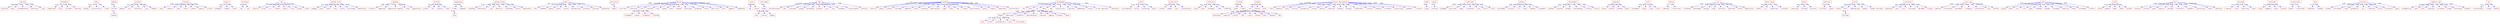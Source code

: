 strict digraph  {
	hatred	 [color=red,
		fontname=courier,
		shape=box];
	realized	 [color=red,
		fontname=courier,
		shape=box];
	hatred -> realized	 [color=blue,
		xlabel=0.02];
	back	 [color=red,
		fontname=courier,
		shape=box];
	hatred -> back	 [color=blue,
		xlabel=0.02];
	contemplating	 [color=red,
		fontname=courier,
		shape=box];
	hatred -> contemplating	 [color=blue,
		xlabel=0.02];
	entertain	 [color=red,
		fontname=courier,
		shape=box];
	hatred -> entertain	 [color=blue,
		xlabel=0.15];
	way	 [color=red,
		fontname=courier,
		shape=box];
	hatred -> way	 [color=blue,
		xlabel=0.02];
	attendants	 [color=red,
		fontname=courier,
		shape=box];
	depressed	 [color=red,
		fontname=courier,
		shape=box];
	attendants -> depressed	 [color=blue,
		xlabel=0.25];
	also	 [color=red,
		fontname=courier,
		shape=box];
	attendants -> also	 [color=blue,
		xlabel=0.1];
	incident	 [color=red,
		fontname=courier,
		shape=box];
	attendants -> incident	 [color=blue,
		xlabel=0.26];
	hearing	 [color=red,
		fontname=courier,
		shape=box];
	attendants -> hearing	 [color=blue,
		xlabel=0.13];
	manu	 [color=red,
		fontname=courier,
		shape=box];
	kalpas	 [color=red,
		fontname=courier,
		shape=box];
	manu -> kalpas	 [color=blue,
		xlabel=0.22];
	successfully	 [color=red,
		fontname=courier,
		shape=box];
	manu -> successfully	 [color=blue,
		xlabel=0.13];
	ruled	 [color=red,
		fontname=courier,
		shape=box];
	manu -> ruled	 [color=blue,
		xlabel=0.15];
	yaksha	 [color=red,
		fontname=courier,
		shape=box];
	killed	 [color=red,
		fontname=courier,
		shape=box];
	yaksha -> killed	 [color=blue,
		xlabel=0.02];
	however	 [color=red,
		fontname=courier,
		shape=box];
	killed -> however	 [color=blue,
		xlabel=0.1];
	brother	 [color=red,
		fontname=courier,
		shape=box];
	degree	 [color=red,
		fontname=courier,
		shape=box];
	brother -> degree	 [color=blue,
		xlabel=0.12];
	win	 [color=red,
		fontname=courier,
		shape=box];
	brother -> win	 [color=blue,
		xlabel=0.37];
	attention	 [color=red,
		fontname=courier,
		shape=box];
	brother -> attention	 [color=blue,
		xlabel=0.06];
	aim	 [color=red,
		fontname=courier,
		shape=box];
	brother -> aim	 [color=blue,
		xlabel=0.13];
	moment	 [color=red,
		fontname=courier,
		shape=box];
	brother -> moment	 [color=blue,
		xlabel=0.04];
	throne	 [color=red,
		fontname=courier,
		shape=box];
	eyes	 [color=red,
		fontname=courier,
		shape=box];
	throne -> eyes	 [color=blue,
		xlabel=0.04];
	"'\x93just'"	 [color=red,
		fontname=courier,
		shape=box];
	throne -> "'\x93just'"	 [color=blue,
		xlabel=0.03];
	dear	 [color=red,
		fontname=courier,
		shape=box];
	throne -> dear	 [color=blue,
		xlabel=0.06];
	tears	 [color=red,
		fontname=courier,
		shape=box];
	throne -> tears	 [color=blue,
		xlabel=0.04];
	cannot	 [color=red,
		fontname=courier,
		shape=box];
	throne -> cannot	 [color=blue,
		xlabel=0.02];
	aspire	 [color=red,
		fontname=courier,
		shape=box];
	throne -> aspire	 [color=blue,
		xlabel=0.06];
	filled	 [color=red,
		fontname=courier,
		shape=box];
	throne -> filled	 [color=blue,
		xlabel=0.18];
	nuances	 [color=red,
		fontname=courier,
		shape=box];
	almighty	 [color=red,
		fontname=courier,
		shape=box];
	nuances -> almighty	 [color=blue,
		xlabel=0.03];
	taught	 [color=red,
		fontname=courier,
		shape=box];
	nuances -> taught	 [color=blue,
		xlabel=0.17];
	reach	 [color=red,
		fontname=courier,
		shape=box];
	nuances -> reach	 [color=blue,
		xlabel=0.02];
	solution	 [color=red,
		fontname=courier,
		shape=box];
	was	 [color=red,
		fontname=courier,
		shape=box];
	solution -> was	 [color=blue,
		xlabel=0.01];
	war	 [color=red,
		fontname=courier,
		shape=box];
	solution -> war	 [color=blue,
		xlabel=0.13];
	lap	 [color=red,
		fontname=courier,
		shape=box];
	desire	 [color=red,
		fontname=courier,
		shape=box];
	lap -> desire	 [color=blue,
		xlabel=0.01];
	tried	 [color=red,
		fontname=courier,
		shape=box];
	lap -> tried	 [color=blue,
		xlabel=0.01];
	sit	 [color=red,
		fontname=courier,
		shape=box];
	lap -> sit	 [color=blue,
		xlabel=0.02];
	father	 [color=red,
		fontname=courier,
		shape=box];
	lap -> father	 [color=blue,
		xlabel=0.02];
	years	 [color=red,
		fontname=courier,
		shape=box];
	lap -> years	 [color=blue,
		xlabel=0.01];
	five	 [color=red,
		fontname=courier,
		shape=box];
	lap -> five	 [color=blue,
		xlabel=0.01];
	along	 [color=red,
		fontname=courier,
		shape=box];
	lap -> along	 [color=blue,
		xlabel=0.13];
	climb	 [color=red,
		fontname=courier,
		shape=box];
	lap -> climb	 [color=blue,
		xlabel=0.01];
	"supreme lord"	 [color=red,
		fontname=courier,
		shape=box];
	engage	 [color=red,
		fontname=courier,
		shape=box];
	"supreme lord" -> engage	 [color=blue,
		xlabel=0.2];
	wish	 [color=red,
		fontname=courier,
		shape=box];
	"supreme lord" -> wish	 [color=blue,
		xlabel=0.03];
	least	 [color=red,
		fontname=courier,
		shape=box];
	"supreme lord" -> least	 [color=blue,
		xlabel=0.02];
	next	 [color=red,
		fontname=courier,
		shape=box];
	"supreme lord" -> next	 [color=blue,
		xlabel=0.02];
	birth	 [color=red,
		fontname=courier,
		shape=box];
	"supreme lord" -> birth	 [color=blue,
		xlabel=0.03];
	privilege	 [color=red,
		fontname=courier,
		shape=box];
	"supreme lord" -> privilege	 [color=blue,
		xlabel=0.06];
	meditation	 [color=red,
		fontname=courier,
		shape=box];
	"supreme lord" -> meditation	 [color=blue,
		xlabel=0.19];
	yakshas	 [color=red,
		fontname=courier,
		shape=box];
	inimical	 [color=red,
		fontname=courier,
		shape=box];
	yakshas -> inimical	 [color=blue,
		xlabel=0.02];
	appeared	 [color=red,
		fontname=courier,
		shape=box];
	yakshas -> appeared	 [color=blue,
		xlabel=0.02];
	"aggression towards"	 [color=red,
		fontname=courier,
		shape=box];
	yakshas -> "aggression towards"	 [color=blue,
		xlabel=0.02];
	stop	 [color=red,
		fontname=courier,
		shape=box];
	yakshas -> stop	 [color=blue,
		xlabel=0.15];
	aggression	 [color=red,
		fontname=courier,
		shape=box];
	yakshas -> aggression	 [color=blue,
		xlabel=0.02];
	inflate	 [color=red,
		fontname=courier,
		shape=box];
	pride	 [color=red,
		fontname=courier,
		shape=box];
	inflate -> pride	 [color=blue,
		xlabel=0.01];
	let	 [color=red,
		fontname=courier,
		shape=box];
	inflate -> let	 [color=blue,
		xlabel=0.13];
	praise	 [color=red,
		fontname=courier,
		shape=box];
	inflate -> praise	 [color=blue,
		xlabel=0.02];
	time	 [color=red,
		fontname=courier,
		shape=box];
	inflate -> time	 [color=blue,
		xlabel=0.01];
	equanimity	 [color=red,
		fontname=courier,
		shape=box];
	frame	 [color=red,
		fontname=courier,
		shape=box];
	equanimity -> frame	 [color=blue,
		xlabel=0.16];
	command	 [color=red,
		fontname=courier,
		shape=box];
	equanimity -> command	 [color=blue,
		xlabel=0.03];
	ones	 [color=red,
		fontname=courier,
		shape=box];
	frame -> ones	 [color=blue,
		xlabel=0.14];
	"supreme being"	 [color=red,
		fontname=courier,
		shape=box];
	standing	 [color=red,
		fontname=courier,
		shape=box];
	"supreme being" -> standing	 [color=blue,
		xlabel=0.11];
	motionless	 [color=red,
		fontname=courier,
		shape=box];
	"supreme being" -> motionless	 [color=blue,
		xlabel=0.02];
	leg	 [color=red,
		fontname=courier,
		shape=box];
	"supreme being" -> leg	 [color=blue,
		xlabel=0.02];
	material	 [color=red,
		fontname=courier,
		shape=box];
	"supreme being" -> material	 [color=blue,
		xlabel=0.01];
	withdrawn	 [color=red,
		fontname=courier,
		shape=box];
	"supreme being" -> withdrawn	 [color=blue,
		xlabel=0.02];
	world	 [color=red,
		fontname=courier,
		shape=box];
	"supreme being" -> world	 [color=blue,
		xlabel=0.01];
	meditated	 [color=red,
		fontname=courier,
		shape=box];
	"supreme being" -> meditated	 [color=blue,
		xlabel=0.02];
	wider	 [color=red,
		fontname=courier,
		shape=box];
	did	 [color=red,
		fontname=courier,
		shape=box];
	wider -> did	 [color=blue,
		xlabel=0.31];
	endowed	 [color=red,
		fontname=courier,
		shape=box];
	wider -> endowed	 [color=blue,
		xlabel=0.11];
	peace	 [color=red,
		fontname=courier,
		shape=box];
	wider -> peace	 [color=blue,
		xlabel=0.13];
	value	 [color=red,
		fontname=courier,
		shape=box];
	wider -> value	 [color=blue,
		xlabel=0.04];
	choice	 [color=red,
		fontname=courier,
		shape=box];
	wider -> choice	 [color=blue,
		xlabel=0.09];
	perspective	 [color=red,
		fontname=courier,
		shape=box];
	wider -> perspective	 [color=blue,
		xlabel=0.04];
	previous	 [color=red,
		fontname=courier,
		shape=box];
	wider -> previous	 [color=blue,
		xlabel=0.03];
	grieved	 [color=red,
		fontname=courier,
		shape=box];
	wider -> grieved	 [color=blue,
		xlabel=0.09];
	misplaced	 [color=red,
		fontname=courier,
		shape=box];
	wider -> misplaced	 [color=blue,
		xlabel=0.11];
	partiality	 [color=red,
		fontname=courier,
		shape=box];
	angry	 [color=red,
		fontname=courier,
		shape=box];
	partiality -> angry	 [color=blue,
		xlabel=0.15];
	dhruva	 [color=red,
		fontname=courier,
		shape=box];
	"lord hari"	 [color=red,
		fontname=courier,
		shape=box];
	dhruva -> "lord hari"	 [color=blue,
		xlabel=0.26];
	receiving	 [color=red,
		fontname=courier,
		shape=box];
	dhruva -> receiving	 [color=blue,
		xlabel=0.2];
	star	 [color=red,
		fontname=courier,
		shape=box];
	dhruva -> star	 [color=blue,
		xlabel=0.23];
	started	 [color=red,
		fontname=courier,
		shape=box];
	dhruva -> started	 [color=blue,
		xlabel=0.27];
	sky	 [color=red,
		fontname=courier,
		shape=box];
	dhruva -> sky	 [color=blue,
		xlabel=0.36];
	known	 [color=red,
		fontname=courier,
		shape=box];
	dhruva -> known	 [color=blue,
		xlabel=0.22];
	pole	 [color=red,
		fontname=courier,
		shape=box];
	dhruva -> pole	 [color=blue,
		xlabel=0.33];
	became	 [color=red,
		fontname=courier,
		shape=box];
	dhruva -> became	 [color=blue,
		xlabel=0.18];
	blessings	 [color=red,
		fontname=courier,
		shape=box];
	dhruva -> blessings	 [color=blue,
		xlabel=0.34];
	promised	 [color=red,
		fontname=courier,
		shape=box];
	dhruva -> promised	 [color=blue,
		xlabel=0.01];
	north	 [color=red,
		fontname=courier,
		shape=box];
	dhruva -> north	 [color=blue,
		xlabel=0.35];
	"pole star"	 [color=red,
		fontname=courier,
		shape=box];
	dhruva -> "pole star"	 [color=blue,
		xlabel=0.26];
	ever	 [color=red,
		fontname=courier,
		shape=box];
	dhruva -> ever	 [color=blue,
		xlabel=0.04];
	appears	 [color=red,
		fontname=courier,
		shape=box];
	dhruva -> appears	 [color=blue,
		xlabel=0.27];
	homewards	 [color=red,
		fontname=courier,
		shape=box];
	dhruva -> homewards	 [color=blue,
		xlabel=0.37];
	firmament	 [color=red,
		fontname=courier,
		shape=box];
	star -> firmament	 [color=blue,
		xlabel=0.02];
	honour	 [color=red,
		fontname=courier,
		shape=box];
	star -> honour	 [color=blue,
		xlabel=0.01];
	brightest	 [color=red,
		fontname=courier,
		shape=box];
	star -> brightest	 [color=blue,
		xlabel=0.02];
	shining	 [color=red,
		fontname=courier,
		shape=box];
	star -> shining	 [color=blue,
		xlabel=0.02];
	suniti	 [color=red,
		fontname=courier,
		shape=box];
	two	 [color=red,
		fontname=courier,
		shape=box];
	suniti -> two	 [color=blue,
		xlabel=0.08];
	wives	 [color=red,
		fontname=courier,
		shape=box];
	suniti -> wives	 [color=blue,
		xlabel=0.01];
	"'suniti\x92s'"	 [color=red,
		fontname=courier,
		shape=box];
	might	 [color=red,
		fontname=courier,
		shape=box];
	"'suniti\x92s'" -> might	 [color=blue,
		xlabel=0.03];
	had	 [color=red,
		fontname=courier,
		shape=box];
	might -> had	 [color=blue,
		xlabel=0.08];
	reality	 [color=red,
		fontname=courier,
		shape=box];
	might -> reality	 [color=blue,
		xlabel=0.08];
	appear	 [color=red,
		fontname=courier,
		shape=box];
	might -> appear	 [color=blue,
		xlabel=0.07];
	age	 [color=red,
		fontname=courier,
		shape=box];
	disinterested	 [color=red,
		fontname=courier,
		shape=box];
	age -> disinterested	 [color=blue,
		xlabel=0.05];
	boy	 [color=red,
		fontname=courier,
		shape=box];
	age -> boy	 [color=blue,
		xlabel=0.19];
	everyone	 [color=red,
		fontname=courier,
		shape=box];
	age -> everyone	 [color=blue,
		xlabel=0.02];
	young	 [color=red,
		fontname=courier,
		shape=box];
	age -> young	 [color=blue,
		xlabel=0.04];
	ascending	 [color=red,
		fontname=courier,
		shape=box];
	age -> ascending	 [color=blue,
		xlabel=0.07];
	placed	 [color=red,
		fontname=courier,
		shape=box];
	age -> placed	 [color=blue,
		xlabel=0.06];
	see	 [color=red,
		fontname=courier,
		shape=box];
	age -> see	 [color=blue,
		xlabel=0.02];
	won	 [color=red,
		fontname=courier,
		shape=box];
	age -> won	 [color=blue,
		xlabel=0.05];
	elephant	 [color=red,
		fontname=courier,
		shape=box];
	age -> elephant	 [color=blue,
		xlabel=0.05];
	inconceivable	 [color=red,
		fontname=courier,
		shape=box];
	age -> inconceivable	 [color=blue,
		xlabel=0.05];
	glories	 [color=red,
		fontname=courier,
		shape=box];
	age -> glories	 [color=blue,
		xlabel=0.04];
	narada	 [color=red,
		fontname=courier,
		shape=box];
	control	 [color=red,
		fontname=courier,
		shape=box];
	narada -> control	 [color=blue,
		xlabel=0.14];
	repair	 [color=red,
		fontname=courier,
		shape=box];
	narada -> repair	 [color=blue,
		xlabel=0.02];
	senses	 [color=red,
		fontname=courier,
		shape=box];
	narada -> senses	 [color=blue,
		xlabel=0.03];
	followed	 [color=red,
		fontname=courier,
		shape=box];
	narada -> followed	 [color=blue,
		xlabel=0.02];
	complete	 [color=red,
		fontname=courier,
		shape=box];
	narada -> complete	 [color=blue,
		xlabel=0.02];
	holy	 [color=red,
		fontname=courier,
		shape=box];
	narada -> holy	 [color=blue,
		xlabel=0.02];
	reaching	 [color=red,
		fontname=courier,
		shape=box];
	narada -> reaching	 [color=blue,
		xlabel=0.02];
	destination	 [color=red,
		fontname=courier,
		shape=box];
	narada -> destination	 [color=blue,
		xlabel=0.02];
	sage	 [color=red,
		fontname=courier,
		shape=box];
	narada -> sage	 [color=blue,
		xlabel=0.02];
	took	 [color=red,
		fontname=courier,
		shape=box];
	narada -> took	 [color=blue,
		xlabel=0.03];
	due	 [color=red,
		fontname=courier,
		shape=box];
	narada -> due	 [color=blue,
		xlabel=0.03];
	leave	 [color=red,
		fontname=courier,
		shape=box];
	narada -> leave	 [color=blue,
		xlabel=0.02];
	meticulously	 [color=red,
		fontname=courier,
		shape=box];
	narada -> meticulously	 [color=blue,
		xlabel=0.02];
	place	 [color=red,
		fontname=courier,
		shape=box];
	narada -> place	 [color=blue,
		xlabel=0.02];
	respect	 [color=red,
		fontname=courier,
		shape=box];
	narada -> respect	 [color=blue,
		xlabel=0.03];
	meditates	 [color=red,
		fontname=courier,
		shape=box];
	narada -> meditates	 [color=blue,
		xlabel=0.02];
	instructions	 [color=red,
		fontname=courier,
		shape=box];
	narada -> instructions	 [color=blue,
		xlabel=0.02];
	uttanapada	 [color=red,
		fontname=courier,
		shape=box];
	son	 [color=red,
		fontname=courier,
		shape=box];
	uttanapada -> son	 [color=blue,
		xlabel=0.02];
	born	 [color=red,
		fontname=courier,
		shape=box];
	uttanapada -> born	 [color=blue,
		xlabel=0.01];
	go	 [color=red,
		fontname=courier,
		shape=box];
	uttanapada -> go	 [color=blue,
		xlabel=0.14];
	hope	 [color=red,
		fontname=courier,
		shape=box];
	uttanapada -> hope	 [color=blue,
		xlabel=0.01];
	may	 [color=red,
		fontname=courier,
		shape=box];
	uttanapada -> may	 [color=blue,
		xlabel=0.01];
	austerities	 [color=red,
		fontname=courier,
		shape=box];
	uttanapada -> austerities	 [color=blue,
		xlabel=0.03];
	reaction	 [color=red,
		fontname=courier,
		shape=box];
	uttanapada -> reaction	 [color=blue,
		xlabel=0.04];
	madhuvana	 [color=red,
		fontname=courier,
		shape=box];
	uttanapada -> madhuvana	 [color=blue,
		xlabel=0.01];
	severe	 [color=red,
		fontname=courier,
		shape=box];
	uttanapada -> severe	 [color=blue,
		xlabel=0.01];
	"silent spectator"	 [color=red,
		fontname=courier,
		shape=box];
	uttanapada -> "silent spectator"	 [color=blue,
		xlabel=0.02];
	spectator	 [color=red,
		fontname=courier,
		shape=box];
	uttanapada -> spectator	 [color=blue,
		xlabel=0.03];
	rebuke	 [color=red,
		fontname=courier,
		shape=box];
	go -> rebuke	 [color=blue,
		xlabel=0.02];
	impressed	 [color=red,
		fontname=courier,
		shape=box];
	go -> impressed	 [color=blue,
		xlabel=0.01];
	steadfast	 [color=red,
		fontname=courier,
		shape=box];
	go -> steadfast	 [color=blue,
		xlabel=0.01];
	determination	 [color=red,
		fontname=courier,
		shape=box];
	go -> determination	 [color=blue,
		xlabel=0.01];
	advised	 [color=red,
		fontname=courier,
		shape=box];
	go -> advised	 [color=blue,
		xlabel=0.01];
	yamuna	 [color=red,
		fontname=courier,
		shape=box];
	go -> yamuna	 [color=blue,
		xlabel=0.01];
	without	 [color=red,
		fontname=courier,
		shape=box];
	go -> without	 [color=blue,
		xlabel=0.03];
	banks	 [color=red,
		fontname=courier,
		shape=box];
	go -> banks	 [color=blue,
		xlabel=0.02];
	fear	 [color=red,
		fontname=courier,
		shape=box];
	rebuke -> fear	 [color=blue,
		xlabel=0.17];
	silent	 [color=red,
		fontname=courier,
		shape=box];
	rebuke -> silent	 [color=blue,
		xlabel=0.18];
	cantankerous	 [color=red,
		fontname=courier,
		shape=box];
	rebuke -> cantankerous	 [color=blue,
		xlabel=0.14];
	wife	 [color=red,
		fontname=courier,
		shape=box];
	rebuke -> wife	 [color=blue,
		xlabel=0.23];
	"'surichi\x92s'"	 [color=red,
		fontname=courier,
		shape=box];
	rebuke -> "'surichi\x92s'"	 [color=blue,
		xlabel=0.19];
	sense	 [color=red,
		fontname=courier,
		shape=box];
	instrumental	 [color=red,
		fontname=courier,
		shape=box];
	sense -> instrumental	 [color=blue,
		xlabel=0.14];
	exile	 [color=red,
		fontname=courier,
		shape=box];
	sense -> exile	 [color=blue,
		xlabel=0.14];
	suffering	 [color=red,
		fontname=courier,
		shape=box];
	sense -> suffering	 [color=blue,
		xlabel=0.24];
	guilt	 [color=red,
		fontname=courier,
		shape=box];
	sense -> guilt	 [color=blue,
		xlabel=0.19];
	priyavrata	 [color=red,
		fontname=courier,
		shape=box];
	vishnu	 [color=red,
		fontname=courier,
		shape=box];
	priyavrata -> vishnu	 [color=blue,
		xlabel=0.02];
	named	 [color=red,
		fontname=courier,
		shape=box];
	priyavrata -> named	 [color=blue,
		xlabel=0.13];
	sons	 [color=red,
		fontname=courier,
		shape=box];
	priyavrata -> sons	 [color=blue,
		xlabel=0.02];
	incarnations	 [color=red,
		fontname=courier,
		shape=box];
	priyavrata -> incarnations	 [color=blue,
		xlabel=0.02];
	affection	 [color=red,
		fontname=courier,
		shape=box];
	help	 [color=red,
		fontname=courier,
		shape=box];
	affection -> help	 [color=blue,
		xlabel=0.01];
	show	 [color=red,
		fontname=courier,
		shape=box];
	affection -> show	 [color=blue,
		xlabel=0.11];
	attempts	 [color=red,
		fontname=courier,
		shape=box];
	affection -> attempts	 [color=blue,
		xlabel=0.01];
	come	 [color=red,
		fontname=courier,
		shape=box];
	affection -> come	 [color=blue,
		xlabel=0.02];
	fondling	 [color=red,
		fontname=courier,
		shape=box];
	affection -> fondling	 [color=blue,
		xlabel=0.01];
	fortune	 [color=red,
		fontname=courier,
		shape=box];
	good	 [color=red,
		fontname=courier,
		shape=box];
	fortune -> good	 [color=blue,
		xlabel=0.05];
	right	 [color=red,
		fontname=courier,
		shape=box];
	fortune -> right	 [color=blue,
		xlabel=0.01];
	uttama	 [color=red,
		fontname=courier,
		shape=box];
	one	 [color=red,
		fontname=courier,
		shape=box];
	uttama -> one	 [color=blue,
		xlabel=0.08];
	thorny	 [color=red,
		fontname=courier,
		shape=box];
	uttama -> thorny	 [color=blue,
		xlabel=0.01];
	were	 [color=red,
		fontname=courier,
		shape=box];
	uttama -> were	 [color=blue,
		xlabel=0.01];
	withstand	 [color=red,
		fontname=courier,
		shape=box];
	one -> withstand	 [color=blue,
		xlabel=0.02];
	capacity	 [color=red,
		fontname=courier,
		shape=box];
	one -> capacity	 [color=blue,
		xlabel=0.03];
	chosen	 [color=red,
		fontname=courier,
		shape=box];
	one -> chosen	 [color=blue,
		xlabel=0.02];
	bed	 [color=red,
		fontname=courier,
		shape=box];
	one -> bed	 [color=blue,
		xlabel=0.03];
	roses	 [color=red,
		fontname=courier,
		shape=box];
	one -> roses	 [color=blue,
		xlabel=0.02];
	seated	 [color=red,
		fontname=courier,
		shape=box];
	one -> seated	 [color=blue,
		xlabel=0.06];
	path	 [color=red,
		fontname=courier,
		shape=box];
	one -> path	 [color=blue,
		xlabel=0.01];
	beyond	 [color=red,
		fontname=courier,
		shape=box];
	one -> beyond	 [color=blue,
		xlabel=0.01];
	day	 [color=red,
		fontname=courier,
		shape=box];
	one -> day	 [color=blue,
		xlabel=0.05];
	"attain emancipation"	 [color=red,
		fontname=courier,
		shape=box];
	feet	 [color=red,
		fontname=courier,
		shape=box];
	"attain emancipation" -> feet	 [color=blue,
		xlabel=0.04];
	penance	 [color=red,
		fontname=courier,
		shape=box];
	"attain emancipation" -> penance	 [color=blue,
		xlabel=0.03];
	wise	 [color=red,
		fontname=courier,
		shape=box];
	"attain emancipation" -> wise	 [color=blue,
		xlabel=0.03];
	service	 [color=red,
		fontname=courier,
		shape=box];
	"attain emancipation" -> service	 [color=blue,
		xlabel=0.02];
	prosperous	 [color=red,
		fontname=courier,
		shape=box];
	"attain emancipation" -> prosperous	 [color=blue,
		xlabel=0.03];
	forest	 [color=red,
		fontname=courier,
		shape=box];
	"attain emancipation" -> forest	 [color=blue,
		xlabel=0.05];
	advice	 [color=red,
		fontname=courier,
		shape=box];
	"attain emancipation" -> advice	 [color=blue,
		xlabel=0.05];
	inspired	 [color=red,
		fontname=courier,
		shape=box];
	"attain emancipation" -> inspired	 [color=blue,
		xlabel=0.2];
	arduous	 [color=red,
		fontname=courier,
		shape=box];
	"attain emancipation" -> arduous	 [color=blue,
		xlabel=0.04];
	helped	 [color=red,
		fontname=courier,
		shape=box];
	"attain emancipation" -> helped	 [color=blue,
		xlabel=0.04];
	"'mother\x92s'"	 [color=red,
		fontname=courier,
		shape=box];
	"attain emancipation" -> "'mother\x92s'"	 [color=blue,
		xlabel=0.03];
	finally	 [color=red,
		fontname=courier,
		shape=box];
	"attain emancipation" -> finally	 [color=blue,
		xlabel=0.03];
	towards	 [color=red,
		fontname=courier,
		shape=box];
	"attain emancipation" -> towards	 [color=blue,
		xlabel=0.04];
	strenuous	 [color=red,
		fontname=courier,
		shape=box];
	"attain emancipation" -> strenuous	 [color=blue,
		xlabel=0.18];
	practicing	 [color=red,
		fontname=courier,
		shape=box];
	"attain emancipation" -> practicing	 [color=blue,
		xlabel=0.04];
	"'god\x92s'"	 [color=red,
		fontname=courier,
		shape=box];
	"attain emancipation" -> "'god\x92s'"	 [color=blue,
		xlabel=0.04];
	sincere	 [color=red,
		fontname=courier,
		shape=box];
	"attain emancipation" -> sincere	 [color=blue,
		xlabel=0.05];
	made	 [color=red,
		fontname=courier,
		shape=box];
	king	 [color=red,
		fontname=courier,
		shape=box];
	made -> king	 [color=blue,
		xlabel=0.09];
	quest	 [color=red,
		fontname=courier,
		shape=box];
	retired	 [color=red,
		fontname=courier,
		shape=box];
	quest -> retired	 [color=blue,
		xlabel=0.15];
	"'father\x92s'"	 [color=red,
		fontname=courier,
		shape=box];
	kingdom	 [color=red,
		fontname=courier,
		shape=box];
	"'father\x92s'" -> kingdom	 [color=blue,
		xlabel=0.03];
	spiritual	 [color=red,
		fontname=courier,
		shape=box];
	"'father\x92s'" -> spiritual	 [color=blue,
		xlabel=0.05];
	many	 [color=red,
		fontname=courier,
		shape=box];
	"'father\x92s'" -> many	 [color=blue,
		xlabel=0.01];
	culminate	 [color=red,
		fontname=courier,
		shape=box];
	"'father\x92s'" -> culminate	 [color=blue,
		xlabel=0.03];
	rule	 [color=red,
		fontname=courier,
		shape=box];
	"'father\x92s'" -> rule	 [color=blue,
		xlabel=0.02];
	bliss	 [color=red,
		fontname=courier,
		shape=box];
	"'father\x92s'" -> bliss	 [color=blue,
		xlabel=0.03];
	told	 [color=red,
		fontname=courier,
		shape=box];
	"'father\x92s'" -> told	 [color=blue,
		xlabel=0.18];
	honours	 [color=red,
		fontname=courier,
		shape=box];
	proceeded	 [color=red,
		fontname=courier,
		shape=box];
	honours -> proceeded	 [color=blue,
		xlabel=0.06];
	receive	 [color=red,
		fontname=courier,
		shape=box];
	honours -> receive	 [color=blue,
		xlabel=0.14];
	ill	 [color=red,
		fontname=courier,
		shape=box];
	honours -> ill	 [color=blue,
		xlabel=0.02];
	past	 [color=red,
		fontname=courier,
		shape=box];
	honours -> past	 [color=blue,
		xlabel=0.02];
	amends	 [color=red,
		fontname=courier,
		shape=box];
	honours -> amends	 [color=blue,
		xlabel=0.02];
	treatment	 [color=red,
		fontname=courier,
		shape=box];
	honours -> treatment	 [color=blue,
		xlabel=0.02];
	"'dhruva\x92s'"	 [color=red,
		fontname=courier,
		shape=box];
	pardon	 [color=red,
		fontname=courier,
		shape=box];
	"'dhruva\x92s'" -> pardon	 [color=blue,
		xlabel=0.02];
	assured	 [color=red,
		fontname=courier,
		shape=box];
	"'dhruva\x92s'" -> assured	 [color=blue,
		xlabel=0.14];
	though	 [color=red,
		fontname=courier,
		shape=box];
	"'dhruva\x92s'" -> though	 [color=blue,
		xlabel=0.01];
	outstanding	 [color=red,
		fontname=courier,
		shape=box];
	"'dhruva\x92s'" -> outstanding	 [color=blue,
		xlabel=0.02];
	cruelty	 [color=red,
		fontname=courier,
		shape=box];
	"'dhruva\x92s'" -> cruelty	 [color=blue,
		xlabel=0.01];
	future	 [color=red,
		fontname=courier,
		shape=box];
	"'dhruva\x92s'" -> future	 [color=blue,
		xlabel=0.01];
	repented	 [color=red,
		fontname=courier,
		shape=box];
	house	 [color=red,
		fontname=courier,
		shape=box];
	repented -> house	 [color=blue,
		xlabel=0.3];
	mental	 [color=red,
		fontname=courier,
		shape=box];
	repented -> mental	 [color=blue,
		xlabel=0.04];
	walked	 [color=red,
		fontname=courier,
		shape=box];
	repented -> walked	 [color=blue,
		xlabel=0.09];
	hand	 [color=red,
		fontname=courier,
		shape=box];
	repented -> hand	 [color=blue,
		xlabel=0.04];
	life	 [color=red,
		fontname=courier,
		shape=box];
	enjoyment	 [color=red,
		fontname=courier,
		shape=box];
	life -> enjoyment	 [color=blue,
		xlabel=0.01];
	play	 [color=red,
		fontname=courier,
		shape=box];
	life -> play	 [color=blue,
		xlabel=0.01];
	said	 [color=red,
		fontname=courier,
		shape=box];
	life -> said	 [color=blue,
		xlabel=0.1];
	calls	 [color=red,
		fontname=courier,
		shape=box];
	life -> calls	 [color=blue,
		xlabel=0.01];
	advise	 [color=red,
		fontname=courier,
		shape=box];
	emulate	 [color=red,
		fontname=courier,
		shape=box];
	advise -> emulate	 [color=blue,
		xlabel=0.1];
	illustrious	 [color=red,
		fontname=courier,
		shape=box];
	advise -> illustrious	 [color=blue,
		xlabel=0.01];
	toe	 [color=red,
		fontname=courier,
		shape=box];
	released	 [color=red,
		fontname=courier,
		shape=box];
	toe -> released	 [color=blue,
		xlabel=0.02];
	developed	 [color=red,
		fontname=courier,
		shape=box];
	toe -> developed	 [color=blue,
		xlabel=0.02];
	energy	 [color=red,
		fontname=courier,
		shape=box];
	toe -> energy	 [color=blue,
		xlabel=0.02];
	high	 [color=red,
		fontname=courier,
		shape=box];
	toe -> high	 [color=blue,
		xlabel=0.12];
	pressure	 [color=red,
		fontname=courier,
		shape=box];
	toe -> pressure	 [color=blue,
		xlabel=0.02];
	agitated	 [color=red,
		fontname=courier,
		shape=box];
	toe -> agitated	 [color=blue,
		xlabel=0.02];
	earth	 [color=red,
		fontname=courier,
		shape=box];
	toe -> earth	 [color=blue,
		xlabel=0.01];
	depression	 [color=red,
		fontname=courier,
		shape=box];
	toe -> depression	 [color=blue,
		xlabel=0.01];
	"petty thing"	 [color=red,
		fontname=courier,
		shape=box];
	realm	 [color=red,
		fontname=courier,
		shape=box];
	"petty thing" -> realm	 [color=blue,
		xlabel=0.01];
	sri	 [color=red,
		fontname=courier,
		shape=box];
	"petty thing" -> sri	 [color=blue,
		xlabel=0.01];
	regretted	 [color=red,
		fontname=courier,
		shape=box];
	"petty thing" -> regretted	 [color=blue,
		xlabel=0.01];
	"'hari\x92s'"	 [color=red,
		fontname=courier,
		shape=box];
	"petty thing" -> "'hari\x92s'"	 [color=blue,
		xlabel=0.22];
	petty	 [color=red,
		fontname=courier,
		shape=box];
	aspiring	 [color=red,
		fontname=courier,
		shape=box];
	petty -> aspiring	 [color=blue,
		xlabel=0.03];
	instead	 [color=red,
		fontname=courier,
		shape=box];
	petty -> instead	 [color=blue,
		xlabel=0.02];
	blissful	 [color=red,
		fontname=courier,
		shape=box];
	petty -> blissful	 [color=blue,
		xlabel=0.03];
	heartless	 [color=red,
		fontname=courier,
		shape=box];
	terribly	 [color=red,
		fontname=courier,
		shape=box];
	heartless -> terribly	 [color=blue,
		xlabel=0.13];
	upset	 [color=red,
		fontname=courier,
		shape=box];
	heartless -> upset	 [color=blue,
		xlabel=0.16];
	child	 [color=red,
		fontname=courier,
		shape=box];
	harsh	 [color=red,
		fontname=courier,
		shape=box];
	child -> harsh	 [color=blue,
		xlabel=0.02];
	hurt	 [color=red,
		fontname=courier,
		shape=box];
	child -> hurt	 [color=blue,
		xlabel=0.14];
	domineering	 [color=red,
		fontname=courier,
		shape=box];
	child -> domineering	 [color=blue,
		xlabel=0.02];
	tender	 [color=red,
		fontname=courier,
		shape=box];
	child -> tender	 [color=blue,
		xlabel=0.02];
	"tender feelings"	 [color=red,
		fontname=courier,
		shape=box];
	child -> "tender feelings"	 [color=blue,
		xlabel=0.02];
	feelings	 [color=red,
		fontname=courier,
		shape=box];
	hurt -> feelings	 [color=blue,
		xlabel=0.14];
	situations	 [color=red,
		fontname=courier,
		shape=box];
	handling	 [color=red,
		fontname=courier,
		shape=box];
	situations -> handling	 [color=blue,
		xlabel=0.03];
	leaf	 [color=red,
		fontname=courier,
		shape=box];
	situations -> leaf	 [color=blue,
		xlabel=0.03];
	turn	 [color=red,
		fontname=courier,
		shape=box];
	situations -> turn	 [color=blue,
		xlabel=0.03];
	attitude	 [color=red,
		fontname=courier,
		shape=box];
	situations -> attitude	 [color=blue,
		xlabel=0.18];
	decided	 [color=red,
		fontname=courier,
		shape=box];
	situations -> decided	 [color=blue,
		xlabel=0.03];
	trying	 [color=red,
		fontname=courier,
		shape=box];
	situations -> trying	 [color=blue,
		xlabel=0.02];
	"wise man"	 [color=red,
		fontname=courier,
		shape=box];
	emotion	 [color=red,
		fontname=courier,
		shape=box];
	"wise man" -> emotion	 [color=blue,
		xlabel=0.03];
	influenced	 [color=red,
		fontname=courier,
		shape=box];
	"wise man" -> influenced	 [color=blue,
		xlabel=0.18];
	sentiment	 [color=red,
		fontname=courier,
		shape=box];
	"wise man" -> sentiment	 [color=blue,
		xlabel=0.03];
	stooping	 [color=red,
		fontname=courier,
		shape=box];
	"wise man" -> stooping	 [color=blue,
		xlabel=0.04];
	retaliation	 [color=red,
		fontname=courier,
		shape=box];
	"wise man" -> retaliation	 [color=blue,
		xlabel=0.03];
	low	 [color=red,
		fontname=courier,
		shape=box];
	"wise man" -> low	 [color=blue,
		xlabel=0.02];
	worthy	 [color=red,
		fontname=courier,
		shape=box];
	"wise man" -> worthy	 [color=blue,
		xlabel=0.02];
	mind	 [color=red,
		fontname=courier,
		shape=box];
	enjoy	 [color=red,
		fontname=courier,
		shape=box];
	mind -> enjoy	 [color=blue,
		xlabel=0.03];
	kind	 [color=red,
		fontname=courier,
		shape=box];
	mind -> kind	 [color=blue,
		xlabel=0.03];
	set	 [color=red,
		fontname=courier,
		shape=box];
	mind -> set	 [color=blue,
		xlabel=0.02];
	old	 [color=red,
		fontname=courier,
		shape=box];
	mind -> old	 [color=blue,
		xlabel=0.03];
	goal	 [color=red,
		fontname=courier,
		shape=box];
	mind -> goal	 [color=blue,
		xlabel=0.05];
	thanked	 [color=red,
		fontname=courier,
		shape=box];
	mind -> thanked	 [color=blue,
		xlabel=0.04];
	enough	 [color=red,
		fontname=courier,
		shape=box];
	mind -> enough	 [color=blue,
		xlabel=0.01];
	conveyed	 [color=red,
		fontname=courier,
		shape=box];
	mind -> conveyed	 [color=blue,
		xlabel=0.03];
	humility	 [color=red,
		fontname=courier,
		shape=box];
	mind -> humility	 [color=blue,
		xlabel=0.15];
	home	 [color=red,
		fontname=courier,
		shape=box];
	mind -> home	 [color=blue,
		xlabel=0.04];
	childhood	 [color=red,
		fontname=courier,
		shape=box];
	mind -> childhood	 [color=blue,
		xlabel=0.05];
	concern	 [color=red,
		fontname=courier,
		shape=box];
	mind -> concern	 [color=blue,
		xlabel=0.03];
	words	 [color=red,
		fontname=courier,
		shape=box];
	allow	 [color=red,
		fontname=courier,
		shape=box];
	words -> allow	 [color=blue,
		xlabel=0.12];
	people	 [color=red,
		fontname=courier,
		shape=box];
	words -> people	 [color=blue,
		xlabel=0.01];
	make	 [color=red,
		fontname=courier,
		shape=box];
	words -> make	 [color=blue,
		xlabel=0.01];
	dent	 [color=red,
		fontname=courier,
		shape=box];
	words -> dent	 [color=blue,
		xlabel=0.01];
	wicked	 [color=red,
		fontname=courier,
		shape=box];
	words -> wicked	 [color=blue,
		xlabel=0.01];
	hari	 [color=red,
		fontname=courier,
		shape=box];
	tension	 [color=red,
		fontname=courier,
		shape=box];
	hari -> tension	 [color=blue,
		xlabel=0.02];
	relieve	 [color=red,
		fontname=courier,
		shape=box];
	hari -> relieve	 [color=blue,
		xlabel=0.02];
	gods	 [color=red,
		fontname=courier,
		shape=box];
	hari -> gods	 [color=blue,
		xlabel=0.04];
	express	 [color=red,
		fontname=courier,
		shape=box];
	hari -> express	 [color=blue,
		xlabel=0.03];
	delight	 [color=red,
		fontname=courier,
		shape=box];
	hari -> delight	 [color=blue,
		xlabel=0.02];
	intention	 [color=red,
		fontname=courier,
		shape=box];
	hari -> intention	 [color=blue,
		xlabel=0.02];
	"'boy\x92s'"	 [color=red,
		fontname=courier,
		shape=box];
	hari -> "'boy\x92s'"	 [color=blue,
		xlabel=0.03];
	particular	 [color=red,
		fontname=courier,
		shape=box];
	hari -> particular	 [color=blue,
		xlabel=0.02];
	small	 [color=red,
		fontname=courier,
		shape=box];
	hari -> small	 [color=blue,
		xlabel=0.16];
	devotion	 [color=red,
		fontname=courier,
		shape=box];
	hari -> devotion	 [color=blue,
		xlabel=0.03];
	dissuade	 [color=red,
		fontname=courier,
		shape=box];
	rigorous	 [color=red,
		fontname=courier,
		shape=box];
	dissuade -> rigorous	 [color=blue,
		xlabel=0.13];
	task	 [color=red,
		fontname=courier,
		shape=box];
	dissuade -> task	 [color=blue,
		xlabel=0.15];
	venturing	 [color=red,
		fontname=courier,
		shape=box];
	dissuade -> venturing	 [color=blue,
		xlabel=0.14];
	came	 [color=red,
		fontname=courier,
		shape=box];
	dissuade -> came	 [color=blue,
		xlabel=0.06];
	"'\x93it\x92s'"	 [color=red,
		fontname=courier,
		shape=box];
	pity	 [color=red,
		fontname=courier,
		shape=box];
	"'\x93it\x92s'" -> pity	 [color=blue,
		xlabel=0.12];
	happens	 [color=red,
		fontname=courier,
		shape=box];
	"'\x93it\x92s'" -> happens	 [color=blue,
		xlabel=0.02];
	mine	 [color=red,
		fontname=courier,
		shape=box];
	"'\x93it\x92s'" -> mine	 [color=blue,
		xlabel=0.02];
	unlike	 [color=red,
		fontname=courier,
		shape=box];
	"'\x93it\x92s'" -> unlike	 [color=blue,
		xlabel=0.02];
	"'brother\x92s'"	 [color=red,
		fontname=courier,
		shape=box];
	death	 [color=red,
		fontname=courier,
		shape=box];
	"'brother\x92s'" -> death	 [color=blue,
		xlabel=0.02];
	infuriated	 [color=red,
		fontname=courier,
		shape=box];
	"'brother\x92s'" -> infuriated	 [color=blue,
		xlabel=0.12];
	deal	 [color=red,
		fontname=courier,
		shape=box];
	righteous	 [color=red,
		fontname=courier,
		shape=box];
	deal -> righteous	 [color=blue,
		xlabel=0.12];
	showed	 [color=red,
		fontname=courier,
		shape=box];
	deal -> showed	 [color=blue,
		xlabel=0.02];
	interval	 [color=red,
		fontname=courier,
		shape=box];
	intake	 [color=red,
		fontname=courier,
		shape=box];
	interval -> intake	 [color=blue,
		xlabel=0.19];
	increased	 [color=red,
		fontname=courier,
		shape=box];
	interval -> increased	 [color=blue,
		xlabel=0.04];
	food	 [color=red,
		fontname=courier,
		shape=box];
	interval -> food	 [color=blue,
		xlabel=0.06];
	gradually	 [color=red,
		fontname=courier,
		shape=box];
	interval -> gradually	 [color=blue,
		xlabel=0.05];
	air	 [color=red,
		fontname=courier,
		shape=box];
	interval -> air	 [color=blue,
		xlabel=0.03];
	inhaling	 [color=red,
		fontname=courier,
		shape=box];
	interval -> inhaling	 [color=blue,
		xlabel=0.04];
	vital	 [color=red,
		fontname=courier,
		shape=box];
	interval -> vital	 [color=blue,
		xlabel=0.02];
	existence	 [color=red,
		fontname=courier,
		shape=box];
	interval -> existence	 [color=blue,
		xlabel=0.05];
	gave	 [color=red,
		fontname=courier,
		shape=box];
	interval -> gave	 [color=blue,
		xlabel=0.03];
	"immature age"	 [color=red,
		fontname=courier,
		shape=box];
	probability	 [color=red,
		fontname=courier,
		shape=box];
	"immature age" -> probability	 [color=blue,
		xlabel=0.2];
	god	 [color=red,
		fontname=courier,
		shape=box];
	"immature age" -> god	 [color=blue,
		xlabel=0.01];
	felt	 [color=red,
		fontname=courier,
		shape=box];
	"immature age" -> felt	 [color=blue,
		xlabel=0.06];
	jealousy	 [color=red,
		fontname=courier,
		shape=box];
	"immature age" -> jealousy	 [color=blue,
		xlabel=0.05];
	eclipsed	 [color=red,
		fontname=courier,
		shape=box];
	"immature age" -> eclipsed	 [color=blue,
		xlabel=0.05];
	urged	 [color=red,
		fontname=courier,
		shape=box];
	"immature age" -> urged	 [color=blue,
		xlabel=0.05];
	attaining	 [color=red,
		fontname=courier,
		shape=box];
	"immature age" -> attaining	 [color=blue,
		xlabel=0.03];
	wonders	 [color=red,
		fontname=courier,
		shape=box];
	"immature age" -> wonders	 [color=blue,
		xlabel=0.07];
	ran	 [color=red,
		fontname=courier,
		shape=box];
	inconsolably	 [color=red,
		fontname=courier,
		shape=box];
	ran -> inconsolably	 [color=blue,
		xlabel=0.13];
	crying	 [color=red,
		fontname=courier,
		shape=box];
	ran -> crying	 [color=blue,
		xlabel=0.02];
	mother	 [color=red,
		fontname=courier,
		shape=box];
	ran -> mother	 [color=blue,
		xlabel=0.02];
}
